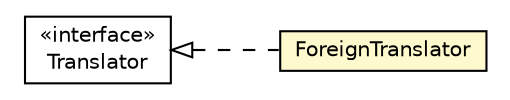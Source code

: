 #!/usr/local/bin/dot
#
# Class diagram 
# Generated by UMLGraph version R5_6-24-gf6e263 (http://www.umlgraph.org/)
#

digraph G {
	edge [fontname="Helvetica",fontsize=10,labelfontname="Helvetica",labelfontsize=10];
	node [fontname="Helvetica",fontsize=10,shape=plaintext];
	nodesep=0.25;
	ranksep=0.5;
	rankdir=LR;
	// com.gwtplatform.carstore.client.util.exceptiontranslators.Translator
	c183696 [label=<<table title="com.gwtplatform.carstore.client.util.exceptiontranslators.Translator" border="0" cellborder="1" cellspacing="0" cellpadding="2" port="p" href="./Translator.html">
		<tr><td><table border="0" cellspacing="0" cellpadding="1">
<tr><td align="center" balign="center"> &#171;interface&#187; </td></tr>
<tr><td align="center" balign="center"> Translator </td></tr>
		</table></td></tr>
		</table>>, URL="./Translator.html", fontname="Helvetica", fontcolor="black", fontsize=10.0];
	// com.gwtplatform.carstore.client.util.exceptiontranslators.ForeignTranslator
	c183698 [label=<<table title="com.gwtplatform.carstore.client.util.exceptiontranslators.ForeignTranslator" border="0" cellborder="1" cellspacing="0" cellpadding="2" port="p" bgcolor="lemonChiffon" href="./ForeignTranslator.html">
		<tr><td><table border="0" cellspacing="0" cellpadding="1">
<tr><td align="center" balign="center"> ForeignTranslator </td></tr>
		</table></td></tr>
		</table>>, URL="./ForeignTranslator.html", fontname="Helvetica", fontcolor="black", fontsize=10.0];
	//com.gwtplatform.carstore.client.util.exceptiontranslators.ForeignTranslator implements com.gwtplatform.carstore.client.util.exceptiontranslators.Translator
	c183696:p -> c183698:p [dir=back,arrowtail=empty,style=dashed];
}


